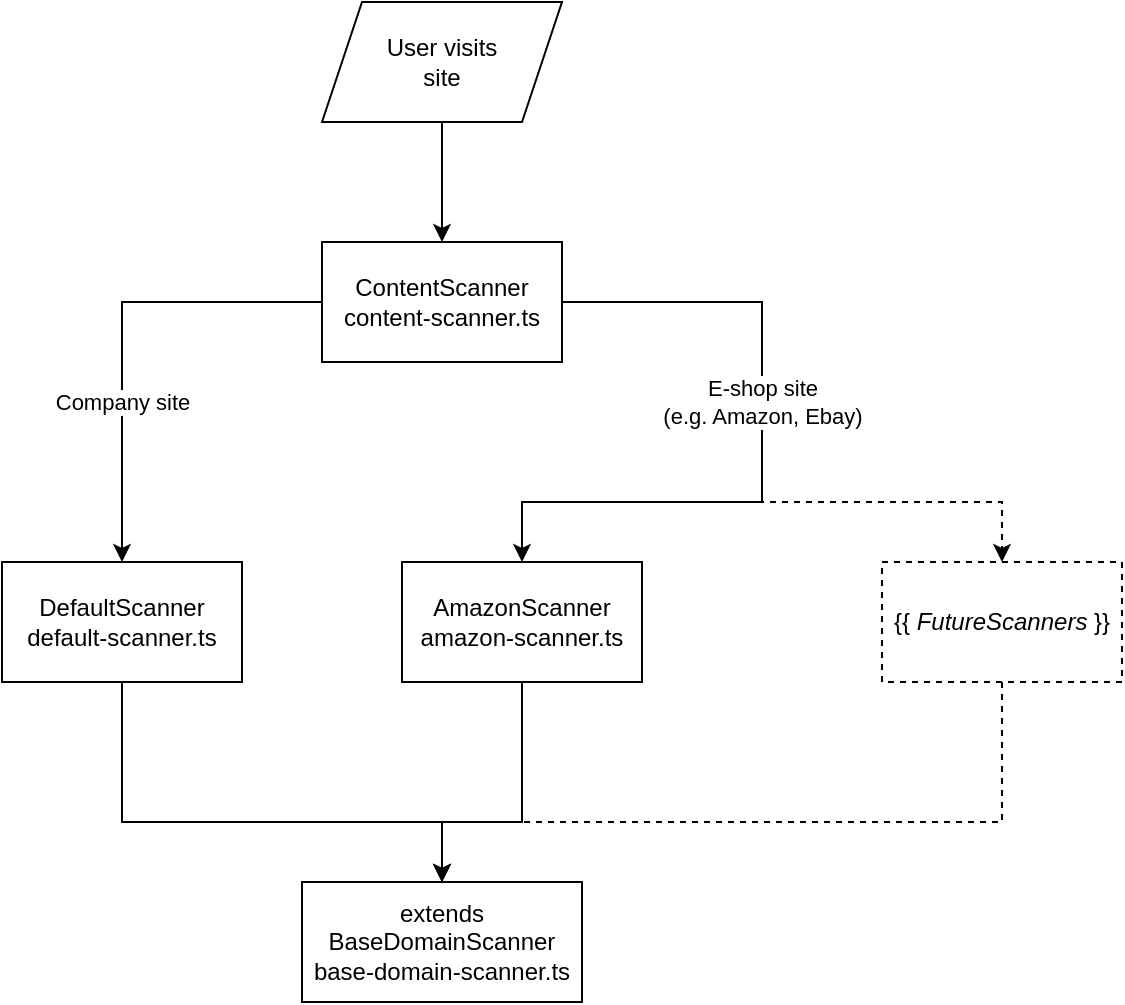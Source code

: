 <mxfile version="28.0.7">
  <diagram name="Current Architecture" id="pc1UDVUt91FdkkdVPdeP">
    <mxGraphModel dx="614" dy="901" grid="1" gridSize="10" guides="1" tooltips="1" connect="1" arrows="1" fold="1" page="1" pageScale="1" pageWidth="850" pageHeight="1100" math="0" shadow="0">
      <root>
        <mxCell id="0" />
        <mxCell id="1" parent="0" />
        <mxCell id="vqKRRTSMioDwF92vJBwa-6" style="edgeStyle=orthogonalEdgeStyle;rounded=0;orthogonalLoop=1;jettySize=auto;html=1;entryX=0.5;entryY=0;entryDx=0;entryDy=0;" edge="1" parent="1" source="Gd_Z6N1HKhyzcX56wtnL-1" target="vqKRRTSMioDwF92vJBwa-4">
          <mxGeometry relative="1" as="geometry">
            <Array as="points">
              <mxPoint x="260" y="610" />
              <mxPoint x="420" y="610" />
            </Array>
          </mxGeometry>
        </mxCell>
        <mxCell id="Gd_Z6N1HKhyzcX56wtnL-1" value="&lt;div&gt;DefaultScanner&lt;/div&gt;&lt;div&gt;default-scanner.ts&lt;/div&gt;" style="rounded=0;whiteSpace=wrap;html=1;" parent="1" vertex="1">
          <mxGeometry x="200" y="480" width="120" height="60" as="geometry" />
        </mxCell>
        <mxCell id="Gd_Z6N1HKhyzcX56wtnL-3" style="edgeStyle=orthogonalEdgeStyle;rounded=0;orthogonalLoop=1;jettySize=auto;html=1;entryX=0.5;entryY=0;entryDx=0;entryDy=0;exitX=0;exitY=0.5;exitDx=0;exitDy=0;" parent="1" source="vqKRRTSMioDwF92vJBwa-1" target="Gd_Z6N1HKhyzcX56wtnL-1" edge="1">
          <mxGeometry relative="1" as="geometry" />
        </mxCell>
        <mxCell id="Gd_Z6N1HKhyzcX56wtnL-6" value="Company site" style="edgeLabel;html=1;align=center;verticalAlign=middle;resizable=0;points=[];" parent="Gd_Z6N1HKhyzcX56wtnL-3" vertex="1" connectable="0">
          <mxGeometry x="0.421" relative="1" as="geometry">
            <mxPoint y="-14" as="offset" />
          </mxGeometry>
        </mxCell>
        <mxCell id="vqKRRTSMioDwF92vJBwa-2" value="" style="edgeStyle=orthogonalEdgeStyle;rounded=0;orthogonalLoop=1;jettySize=auto;html=1;" edge="1" parent="1" source="Gd_Z6N1HKhyzcX56wtnL-2" target="vqKRRTSMioDwF92vJBwa-1">
          <mxGeometry relative="1" as="geometry" />
        </mxCell>
        <mxCell id="Gd_Z6N1HKhyzcX56wtnL-2" value="&lt;div&gt;User visits&lt;/div&gt;&lt;div&gt;site&lt;/div&gt;" style="shape=parallelogram;perimeter=parallelogramPerimeter;whiteSpace=wrap;html=1;fixedSize=1;" parent="1" vertex="1">
          <mxGeometry x="360" y="200" width="120" height="60" as="geometry" />
        </mxCell>
        <mxCell id="vqKRRTSMioDwF92vJBwa-5" style="edgeStyle=orthogonalEdgeStyle;rounded=0;orthogonalLoop=1;jettySize=auto;html=1;entryX=0.5;entryY=0;entryDx=0;entryDy=0;" edge="1" parent="1" source="Gd_Z6N1HKhyzcX56wtnL-9" target="vqKRRTSMioDwF92vJBwa-4">
          <mxGeometry relative="1" as="geometry">
            <Array as="points">
              <mxPoint x="460" y="610" />
              <mxPoint x="420" y="610" />
            </Array>
          </mxGeometry>
        </mxCell>
        <mxCell id="Gd_Z6N1HKhyzcX56wtnL-9" value="&lt;div&gt;AmazonScanner&lt;/div&gt;&lt;div&gt;amazon-scanner.ts&lt;/div&gt;" style="rounded=0;whiteSpace=wrap;html=1;" parent="1" vertex="1">
          <mxGeometry x="400" y="480" width="120" height="60" as="geometry" />
        </mxCell>
        <mxCell id="vqKRRTSMioDwF92vJBwa-7" style="edgeStyle=orthogonalEdgeStyle;rounded=0;orthogonalLoop=1;jettySize=auto;html=1;entryX=0.5;entryY=0;entryDx=0;entryDy=0;dashed=1;" edge="1" parent="1" source="Gd_Z6N1HKhyzcX56wtnL-15" target="vqKRRTSMioDwF92vJBwa-4">
          <mxGeometry relative="1" as="geometry">
            <Array as="points">
              <mxPoint x="700" y="610" />
              <mxPoint x="420" y="610" />
            </Array>
          </mxGeometry>
        </mxCell>
        <mxCell id="Gd_Z6N1HKhyzcX56wtnL-15" value="{{&amp;nbsp;&lt;i&gt;FutureScanners&amp;nbsp;&lt;/i&gt;}}" style="whiteSpace=wrap;html=1;rounded=0;dashed=1;" parent="1" vertex="1">
          <mxGeometry x="640" y="480" width="120" height="60" as="geometry" />
        </mxCell>
        <mxCell id="vqKRRTSMioDwF92vJBwa-8" style="edgeStyle=orthogonalEdgeStyle;rounded=0;orthogonalLoop=1;jettySize=auto;html=1;entryX=0.5;entryY=0;entryDx=0;entryDy=0;dashed=1;" edge="1" parent="1" source="vqKRRTSMioDwF92vJBwa-1" target="Gd_Z6N1HKhyzcX56wtnL-15">
          <mxGeometry relative="1" as="geometry">
            <Array as="points">
              <mxPoint x="580" y="350" />
              <mxPoint x="580" y="450" />
              <mxPoint x="700" y="450" />
            </Array>
          </mxGeometry>
        </mxCell>
        <mxCell id="vqKRRTSMioDwF92vJBwa-9" style="edgeStyle=orthogonalEdgeStyle;rounded=0;orthogonalLoop=1;jettySize=auto;html=1;entryX=0.5;entryY=0;entryDx=0;entryDy=0;" edge="1" parent="1" source="vqKRRTSMioDwF92vJBwa-1" target="Gd_Z6N1HKhyzcX56wtnL-9">
          <mxGeometry relative="1" as="geometry">
            <Array as="points">
              <mxPoint x="580" y="350" />
              <mxPoint x="580" y="450" />
              <mxPoint x="460" y="450" />
            </Array>
          </mxGeometry>
        </mxCell>
        <mxCell id="vqKRRTSMioDwF92vJBwa-10" value="E-shop site&lt;br&gt;(e.g. Amazon, Ebay)" style="edgeLabel;html=1;align=center;verticalAlign=middle;resizable=0;points=[];" vertex="1" connectable="0" parent="vqKRRTSMioDwF92vJBwa-9">
          <mxGeometry x="0.224" y="-5" relative="1" as="geometry">
            <mxPoint x="14" y="-45" as="offset" />
          </mxGeometry>
        </mxCell>
        <mxCell id="vqKRRTSMioDwF92vJBwa-1" value="&lt;div&gt;ContentScanner&lt;/div&gt;&lt;div&gt;content-scanner.ts&lt;/div&gt;" style="rounded=0;whiteSpace=wrap;html=1;" vertex="1" parent="1">
          <mxGeometry x="360" y="320" width="120" height="60" as="geometry" />
        </mxCell>
        <mxCell id="vqKRRTSMioDwF92vJBwa-4" value="&lt;div&gt;extends&lt;/div&gt;&lt;div&gt;BaseDomainScanner&lt;/div&gt;&lt;div&gt;base-domain-scanner.ts&lt;/div&gt;" style="rounded=0;whiteSpace=wrap;html=1;" vertex="1" parent="1">
          <mxGeometry x="350" y="640" width="140" height="60" as="geometry" />
        </mxCell>
      </root>
    </mxGraphModel>
  </diagram>
</mxfile>
